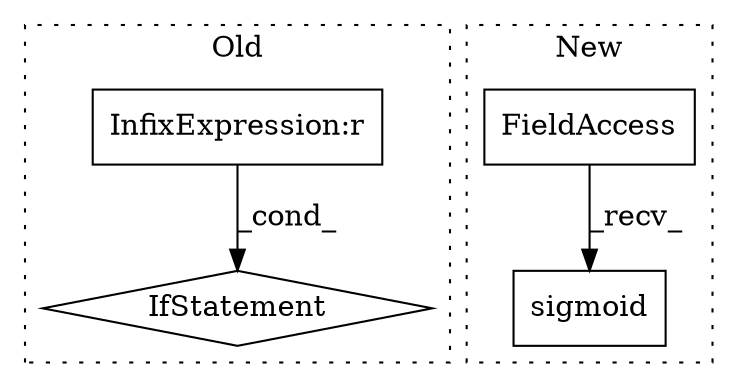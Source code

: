digraph G {
subgraph cluster0 {
1 [label="IfStatement" a="25" s="3294" l="3" shape="diamond"];
4 [label="InfixExpression:r" a="27" s="3285" l="4" shape="box"];
label = "Old";
style="dotted";
}
subgraph cluster1 {
2 [label="sigmoid" a="32" s="4026" l="9" shape="box"];
3 [label="FieldAccess" a="22" s="4008" l="17" shape="box"];
label = "New";
style="dotted";
}
3 -> 2 [label="_recv_"];
4 -> 1 [label="_cond_"];
}